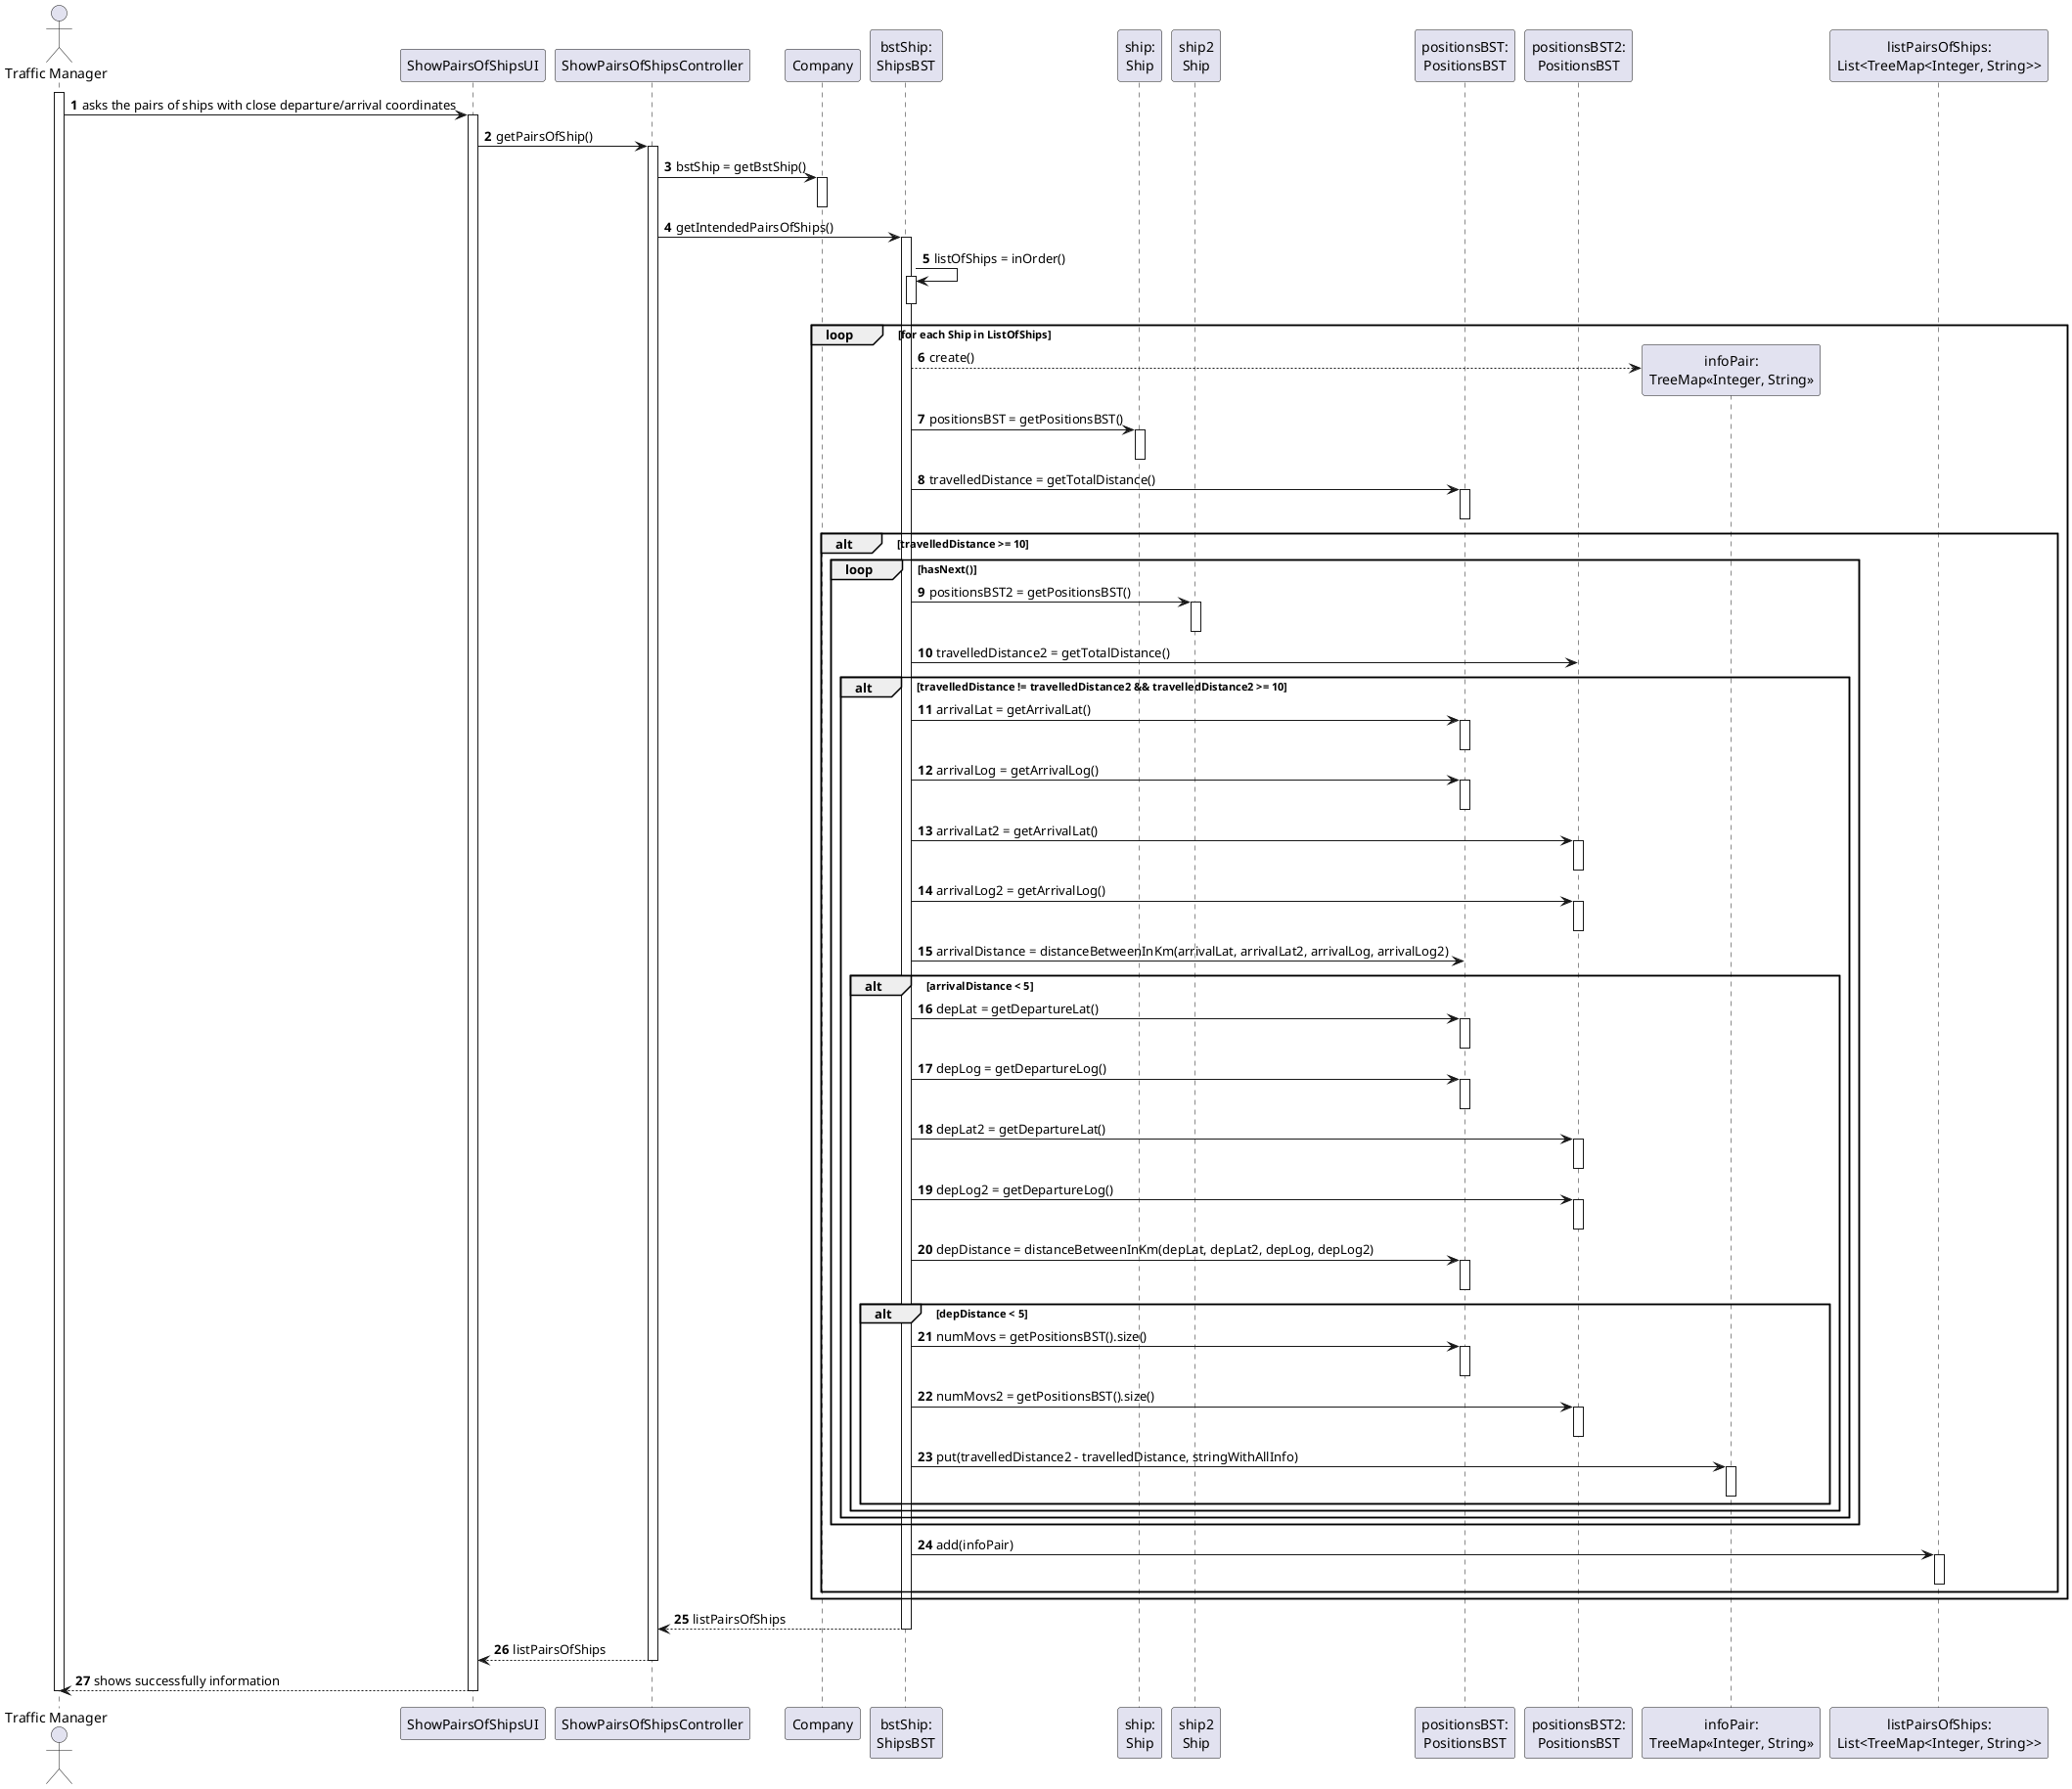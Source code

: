 @startuml


autonumber
actor "Traffic Manager" as TM

participant "ShowPairsOfShipsUI" as UI
participant "ShowPairsOfShipsController" as CTRL
participant "Company" as COMP
participant "bstShip:\nShipsBST" as BstShip
participant "ship:\nShip" as S
participant "ship2\nShip" as S2
/'participant "ShipPosition" as SP'/
participant "positionsBST:\nPositionsBST" as BstPosition
participant "positionsBST2:\nPositionsBST" as BstPosition2
participant "infoPair:\nTreeMap<<Integer, String>>" as TREEMAP
participant "listPairsOfShips:\nList<TreeMap<Integer, String>>" as LIST


activate TM
TM -> "UI" : asks the pairs of ships with close departure/arrival coordinates
activate "UI"
UI -> CTRL : getPairsOfShip()
activate CTRL
CTRL -> COMP : bstShip = getBstShip()
activate COMP
deactivate COMP
CTRL -> BstShip : getIntendedPairsOfShips()
/'decide what kind of list'/
activate BstShip
BstShip -> BstShip : listOfShips = inOrder()
activate BstShip
deactivate BstShip
loop for each Ship in ListOfShips
BstShip --> TREEMAP** : create()
BstShip -> S : positionsBST = getPositionsBST()
activate S
deactivate S
BstShip -> BstPosition : travelledDistance = getTotalDistance()
activate BstPosition
deactivate BstPosition
/'alteração alt em baixo: travelledDistance2 >= 10 em vez de > 10'/
alt travelledDistance >= 10
loop hasNext()
BstShip -> S2 : positionsBST2 = getPositionsBST()
activate S2
deactivate S2
BstShip -> BstPosition2 : travelledDistance2 = getTotalDistance()
/'alteração alt em baixo: && travelledDistance2 >= 10'/
alt travelledDistance != travelledDistance2 && travelledDistance2 >= 10
BstShip -> BstPosition : arrivalLat = getArrivalLat()
activate BstPosition
deactivate BstPosition
BstShip -> BstPosition : arrivalLog = getArrivalLog()
activate BstPosition
deactivate BstPosition
BstShip -> BstPosition2 : arrivalLat2 = getArrivalLat()
activate BstPosition2
deactivate BstPosition2
BstShip -> BstPosition2 : arrivalLog2 = getArrivalLog()
activate BstPosition2
deactivate BstPosition2
BstShip -> BstPosition : arrivalDistance = distanceBetweenInKm(arrivalLat, arrivalLat2, arrivalLog, arrivalLog2)
alt arrivalDistance < 5
BstShip -> BstPosition : depLat = getDepartureLat()
activate BstPosition
deactivate BstPosition
BstShip -> BstPosition : depLog = getDepartureLog()
activate BstPosition
deactivate BstPosition
BstShip -> BstPosition2 : depLat2 = getDepartureLat()
activate BstPosition2
deactivate BstPosition2
BstShip -> BstPosition2 : depLog2 = getDepartureLog()
activate BstPosition2
deactivate BstPosition2
BstShip -> BstPosition : depDistance = distanceBetweenInKm(depLat, depLat2, depLog, depLog2)
activate BstPosition
deactivate BstPosition
alt depDistance < 5

BstShip -> BstPosition : numMovs = getPositionsBST().size()
activate BstPosition
deactivate BstPosition
BstShip -> BstPosition2 : numMovs2 = getPositionsBST().size()
activate BstPosition2
deactivate BstPosition2

BstShip -> TREEMAP : put(travelledDistance2 - travelledDistance, stringWithAllInfo)
activate TREEMAP
deactivate TREEMAP
end
end
end
end
BstShip -> LIST : add(infoPair)
activate LIST
deactivate LIST
end
end

BstShip --> CTRL : listPairsOfShips
deactivate BstShip
CTRL --> UI : listPairsOfShips
deactivate CTRL
"UI" --> TM : shows successfully information

deactivate "UI"





deactivate TM

@enduml